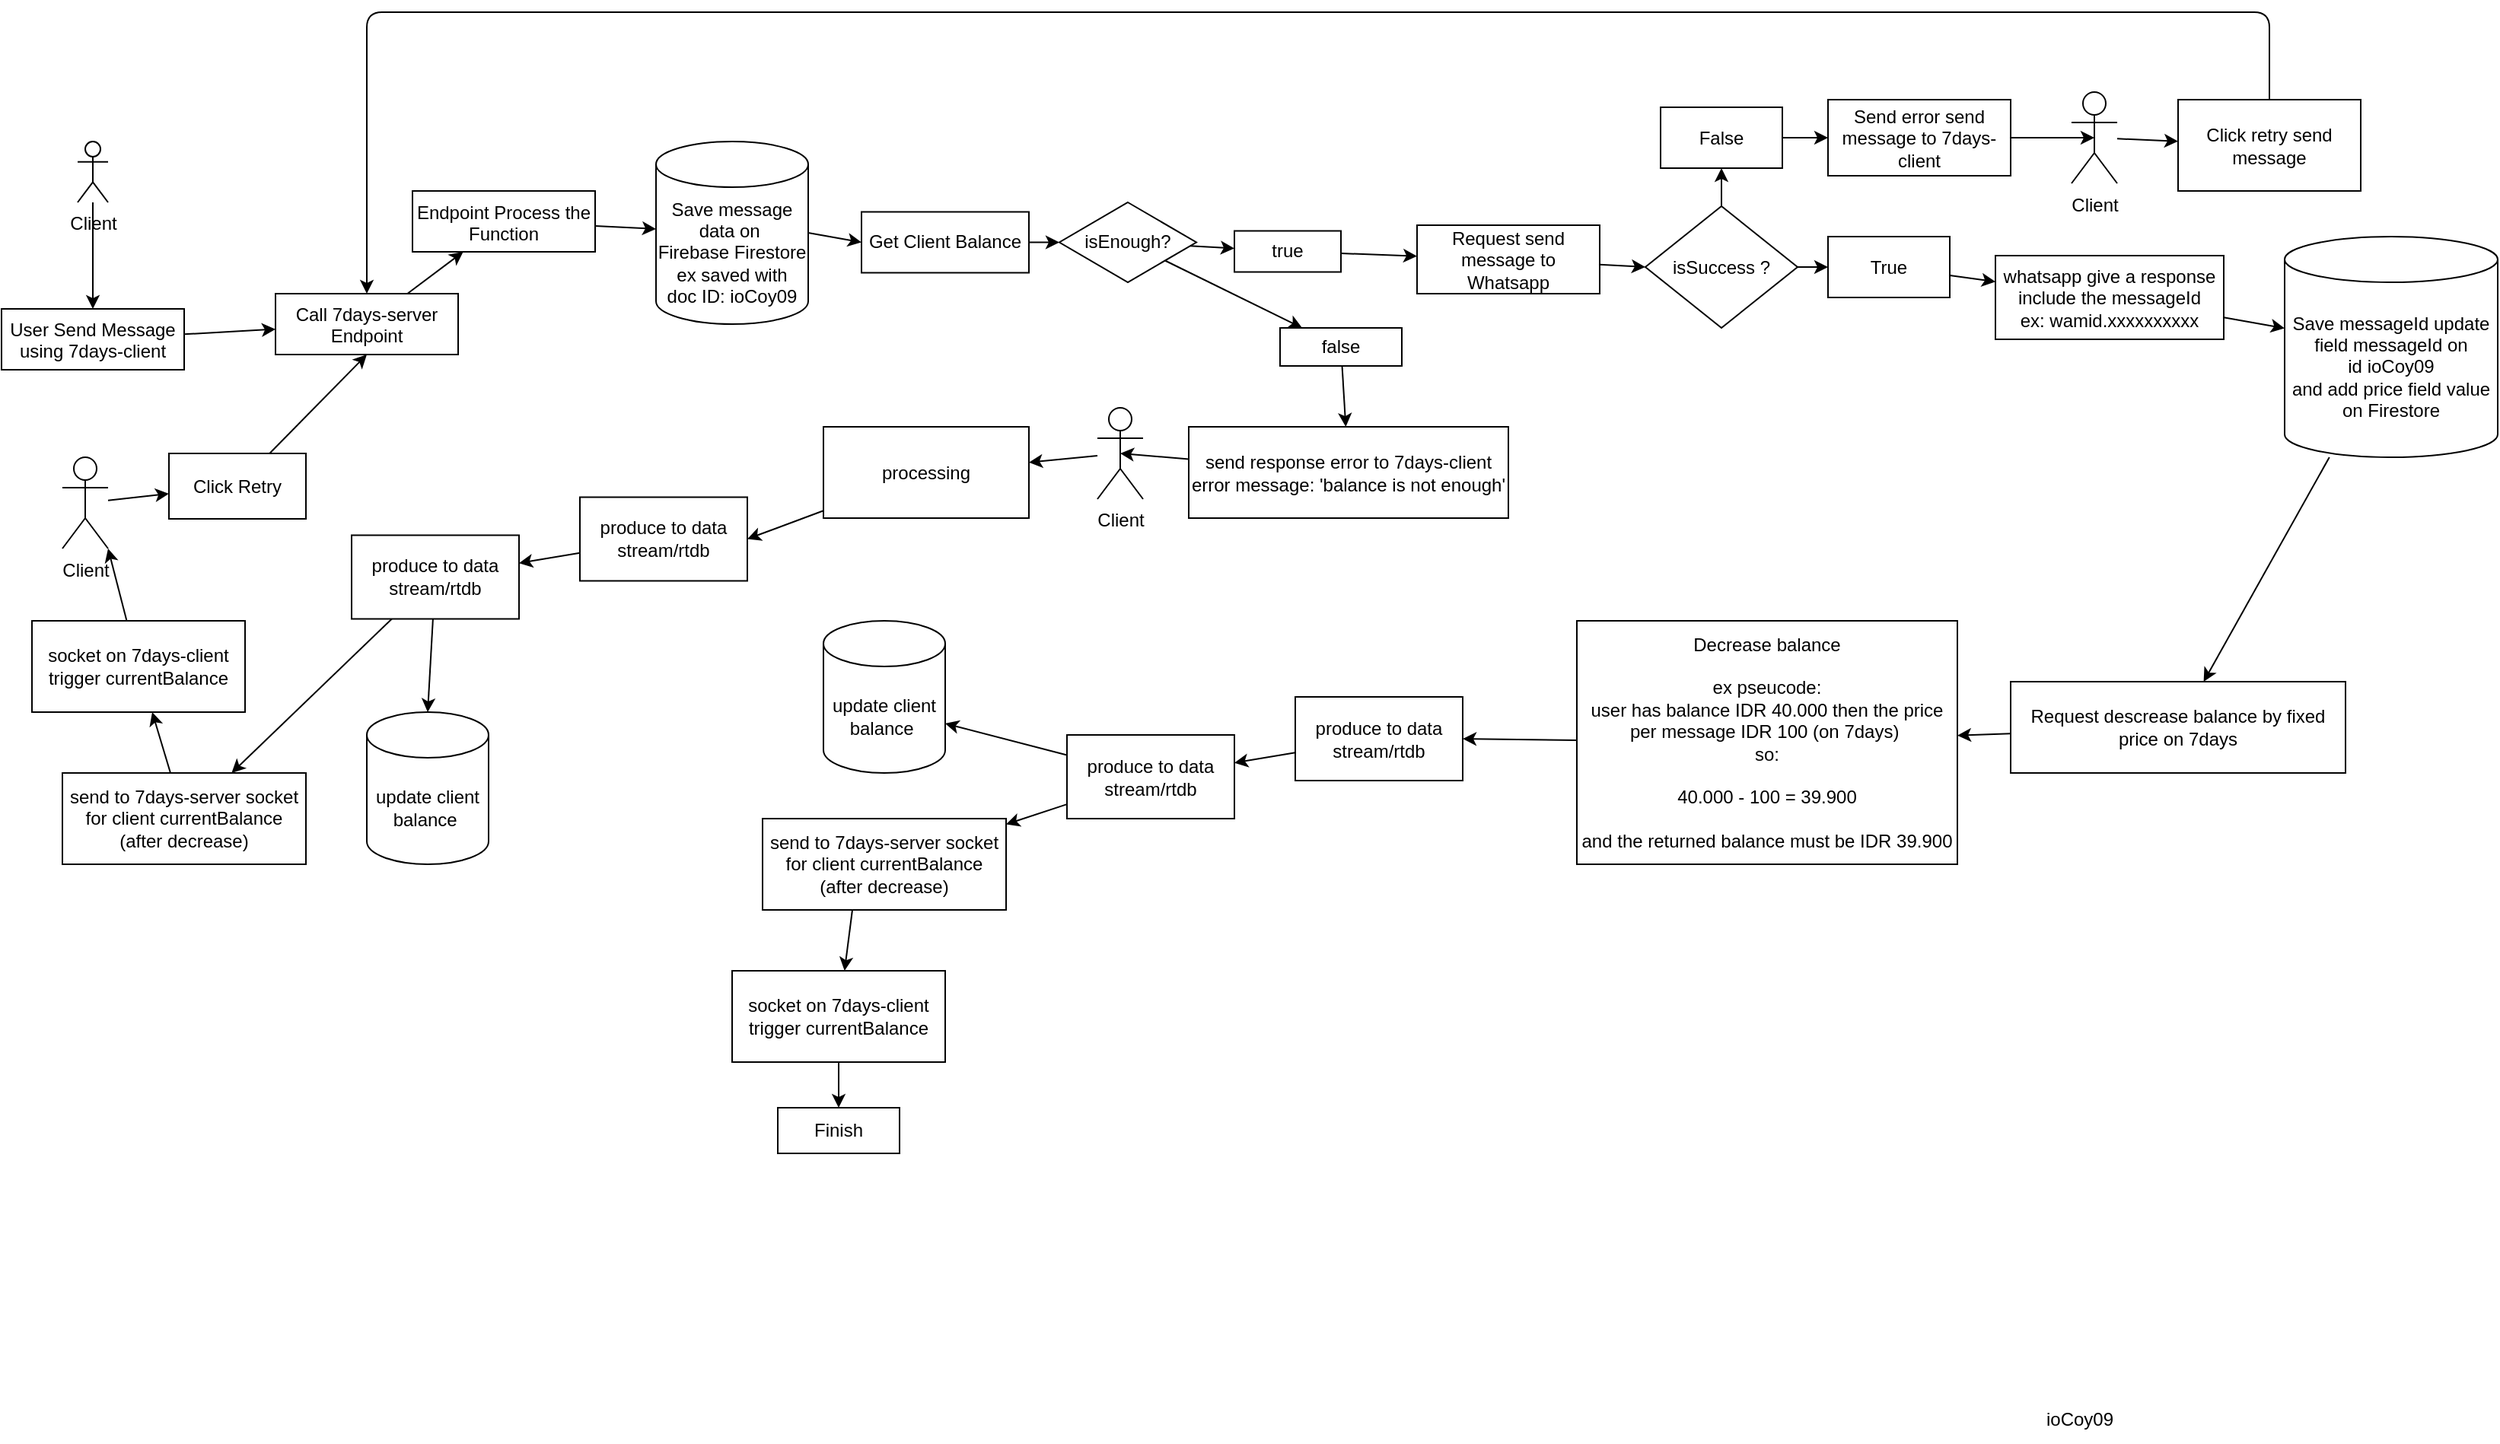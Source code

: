 <mxfile>
    <diagram id="yiUFdmM7ZMQAX9hIOiX3" name="Page-1">
        <mxGraphModel dx="1812" dy="1076" grid="1" gridSize="10" guides="1" tooltips="1" connect="1" arrows="1" fold="1" page="1" pageScale="1" pageWidth="2000" pageHeight="1500" math="0" shadow="0">
            <root>
                <mxCell id="0"/>
                <mxCell id="1" parent="0"/>
                <mxCell id="4" value="" style="edgeStyle=none;html=1;" parent="1" source="2" target="3" edge="1">
                    <mxGeometry relative="1" as="geometry"/>
                </mxCell>
                <mxCell id="2" value="Client" style="shape=umlActor;verticalLabelPosition=bottom;verticalAlign=top;html=1;outlineConnect=0;" parent="1" vertex="1">
                    <mxGeometry x="140" y="165" width="20" height="40" as="geometry"/>
                </mxCell>
                <mxCell id="6" value="" style="edgeStyle=none;html=1;" parent="1" source="3" target="5" edge="1">
                    <mxGeometry relative="1" as="geometry"/>
                </mxCell>
                <mxCell id="3" value="User Send Message using 7days-client" style="whiteSpace=wrap;html=1;verticalAlign=top;align=center;" parent="1" vertex="1">
                    <mxGeometry x="90" y="275" width="120" height="40" as="geometry"/>
                </mxCell>
                <mxCell id="8" value="" style="edgeStyle=none;html=1;" parent="1" source="5" target="7" edge="1">
                    <mxGeometry relative="1" as="geometry"/>
                </mxCell>
                <mxCell id="5" value="Call 7days-server Endpoint" style="whiteSpace=wrap;html=1;verticalAlign=top;align=center;" parent="1" vertex="1">
                    <mxGeometry x="270" y="265" width="120" height="40" as="geometry"/>
                </mxCell>
                <mxCell id="13" value="" style="edgeStyle=none;html=1;" edge="1" parent="1" source="7" target="14">
                    <mxGeometry relative="1" as="geometry">
                        <mxPoint x="505.0" y="222.054" as="targetPoint"/>
                    </mxGeometry>
                </mxCell>
                <mxCell id="7" value="Endpoint Process the Function" style="whiteSpace=wrap;html=1;verticalAlign=top;align=center;" parent="1" vertex="1">
                    <mxGeometry x="360" y="197.5" width="120" height="40" as="geometry"/>
                </mxCell>
                <mxCell id="18" style="edgeStyle=none;html=1;exitX=1;exitY=0.5;exitDx=0;exitDy=0;exitPerimeter=0;entryX=0;entryY=0.5;entryDx=0;entryDy=0;" edge="1" parent="1" source="14" target="99">
                    <mxGeometry relative="1" as="geometry">
                        <mxPoint x="670" y="225" as="targetPoint"/>
                    </mxGeometry>
                </mxCell>
                <mxCell id="14" value="Save message data on&amp;nbsp;&lt;br&gt;Firebase Firestore&lt;br&gt;ex saved with &lt;br&gt;doc ID: ioCoy09" style="shape=cylinder3;whiteSpace=wrap;html=1;boundedLbl=1;backgroundOutline=1;size=15;" vertex="1" parent="1">
                    <mxGeometry x="520" y="165" width="100" height="120" as="geometry"/>
                </mxCell>
                <mxCell id="22" style="edgeStyle=none;html=1;entryX=0;entryY=0.5;entryDx=0;entryDy=0;" edge="1" parent="1" source="19" target="21">
                    <mxGeometry relative="1" as="geometry"/>
                </mxCell>
                <mxCell id="19" value="Request send message to Whatsapp" style="rounded=0;whiteSpace=wrap;html=1;" vertex="1" parent="1">
                    <mxGeometry x="1020" y="220" width="120" height="45" as="geometry"/>
                </mxCell>
                <mxCell id="23" style="edgeStyle=none;html=1;" edge="1" parent="1" source="21" target="25">
                    <mxGeometry relative="1" as="geometry">
                        <mxPoint x="1220" y="162.5" as="targetPoint"/>
                    </mxGeometry>
                </mxCell>
                <mxCell id="38" style="edgeStyle=none;html=1;" edge="1" parent="1" source="21" target="39">
                    <mxGeometry relative="1" as="geometry">
                        <mxPoint x="1300" y="247.5" as="targetPoint"/>
                    </mxGeometry>
                </mxCell>
                <mxCell id="21" value="isSuccess ?" style="rhombus;whiteSpace=wrap;html=1;rounded=0;" vertex="1" parent="1">
                    <mxGeometry x="1170" y="207.5" width="100" height="80" as="geometry"/>
                </mxCell>
                <mxCell id="29" value="" style="edgeStyle=none;html=1;" edge="1" parent="1" source="25" target="28">
                    <mxGeometry relative="1" as="geometry"/>
                </mxCell>
                <mxCell id="25" value="False" style="rounded=0;whiteSpace=wrap;html=1;" vertex="1" parent="1">
                    <mxGeometry x="1180" y="142.5" width="80" height="40" as="geometry"/>
                </mxCell>
                <mxCell id="31" style="edgeStyle=none;html=1;entryX=0.5;entryY=0.5;entryDx=0;entryDy=0;entryPerimeter=0;" edge="1" parent="1" source="28" target="30">
                    <mxGeometry relative="1" as="geometry"/>
                </mxCell>
                <mxCell id="28" value="Send error send message to 7days-client" style="rounded=0;whiteSpace=wrap;html=1;" vertex="1" parent="1">
                    <mxGeometry x="1290" y="137.5" width="120" height="50" as="geometry"/>
                </mxCell>
                <mxCell id="32" style="edgeStyle=none;html=1;" edge="1" parent="1" source="30" target="33">
                    <mxGeometry relative="1" as="geometry">
                        <mxPoint x="1520" y="162.5" as="targetPoint"/>
                    </mxGeometry>
                </mxCell>
                <mxCell id="30" value="Client" style="shape=umlActor;verticalLabelPosition=bottom;verticalAlign=top;html=1;outlineConnect=0;" vertex="1" parent="1">
                    <mxGeometry x="1450" y="132.5" width="30" height="60" as="geometry"/>
                </mxCell>
                <mxCell id="37" style="edgeStyle=none;html=1;entryX=0.5;entryY=0;entryDx=0;entryDy=0;" edge="1" parent="1" source="33" target="5">
                    <mxGeometry relative="1" as="geometry">
                        <mxPoint x="340" y="60" as="targetPoint"/>
                        <Array as="points">
                            <mxPoint x="1580" y="80"/>
                            <mxPoint x="330" y="80"/>
                        </Array>
                    </mxGeometry>
                </mxCell>
                <mxCell id="33" value="Click retry send message" style="rounded=0;whiteSpace=wrap;html=1;" vertex="1" parent="1">
                    <mxGeometry x="1520" y="137.5" width="120" height="60" as="geometry"/>
                </mxCell>
                <mxCell id="41" value="" style="edgeStyle=none;html=1;" edge="1" parent="1" source="39" target="40">
                    <mxGeometry relative="1" as="geometry"/>
                </mxCell>
                <mxCell id="39" value="True" style="rounded=0;whiteSpace=wrap;html=1;" vertex="1" parent="1">
                    <mxGeometry x="1290" y="227.5" width="80" height="40" as="geometry"/>
                </mxCell>
                <mxCell id="42" style="edgeStyle=none;html=1;" edge="1" parent="1" source="40" target="44">
                    <mxGeometry relative="1" as="geometry">
                        <mxPoint x="1580" y="282.5" as="targetPoint"/>
                    </mxGeometry>
                </mxCell>
                <mxCell id="40" value="whatsapp give a response include the messageId&lt;br&gt;ex: wamid.xxxxxxxxxx" style="rounded=0;whiteSpace=wrap;html=1;" vertex="1" parent="1">
                    <mxGeometry x="1400" y="240" width="150" height="55" as="geometry"/>
                </mxCell>
                <mxCell id="43" value="&lt;span style=&quot;&quot;&gt;ioCoy09&lt;/span&gt;" style="text;html=1;align=center;verticalAlign=middle;resizable=0;points=[];autosize=1;strokeColor=none;fillColor=none;" vertex="1" parent="1">
                    <mxGeometry x="1420" y="990" width="70" height="30" as="geometry"/>
                </mxCell>
                <mxCell id="45" style="edgeStyle=none;html=1;" edge="1" parent="1" source="44" target="46">
                    <mxGeometry relative="1" as="geometry">
                        <mxPoint x="1350" y="390" as="targetPoint"/>
                        <mxPoint x="1369.7" y="350.65" as="sourcePoint"/>
                    </mxGeometry>
                </mxCell>
                <mxCell id="44" value="Save messageId update field messageId on id&amp;nbsp;&lt;span style=&quot;&quot;&gt;ioCoy09&lt;br&gt;and add price field value&lt;br&gt;on Firestore&lt;br&gt;&lt;/span&gt;" style="shape=cylinder3;whiteSpace=wrap;html=1;boundedLbl=1;backgroundOutline=1;size=15;" vertex="1" parent="1">
                    <mxGeometry x="1590" y="227.5" width="140" height="145" as="geometry"/>
                </mxCell>
                <mxCell id="46" value="Request descrease balance by fixed price on 7days" style="rounded=0;whiteSpace=wrap;html=1;" vertex="1" parent="1">
                    <mxGeometry x="1410" y="520" width="220" height="60" as="geometry"/>
                </mxCell>
                <mxCell id="55" value="" style="edgeStyle=none;html=1;" edge="1" parent="1" source="46" target="54">
                    <mxGeometry relative="1" as="geometry">
                        <mxPoint x="1270" y="545" as="sourcePoint"/>
                    </mxGeometry>
                </mxCell>
                <mxCell id="58" style="edgeStyle=none;html=1;entryX=1;entryY=0.5;entryDx=0;entryDy=0;" edge="1" parent="1" source="54" target="61">
                    <mxGeometry relative="1" as="geometry">
                        <mxPoint x="940.0" y="539.651" as="targetPoint"/>
                    </mxGeometry>
                </mxCell>
                <mxCell id="54" value="Decrease balance&lt;br&gt;&lt;br&gt;ex pseucode:&lt;br&gt;user has balance IDR 40.000 then the price per message IDR 100 (on 7days)&amp;nbsp;&lt;br&gt;so:&lt;br&gt;&lt;br&gt;40.000 - 100 = 39.900&lt;br&gt;&lt;br&gt;and the returned balance must be IDR 39.900" style="rounded=0;whiteSpace=wrap;html=1;" vertex="1" parent="1">
                    <mxGeometry x="1125" y="480" width="250" height="160" as="geometry"/>
                </mxCell>
                <mxCell id="64" value="" style="edgeStyle=none;html=1;" edge="1" parent="1" source="61" target="63">
                    <mxGeometry relative="1" as="geometry"/>
                </mxCell>
                <mxCell id="61" value="produce to data stream/rtdb" style="whiteSpace=wrap;html=1;" vertex="1" parent="1">
                    <mxGeometry x="940" y="530" width="110" height="55" as="geometry"/>
                </mxCell>
                <mxCell id="66" style="edgeStyle=none;html=1;entryX=1;entryY=0;entryDx=0;entryDy=67.5;entryPerimeter=0;" edge="1" parent="1" source="63" target="65">
                    <mxGeometry relative="1" as="geometry"/>
                </mxCell>
                <mxCell id="70" style="edgeStyle=none;html=1;" edge="1" parent="1" source="63" target="71">
                    <mxGeometry relative="1" as="geometry">
                        <mxPoint x="730" y="650" as="targetPoint"/>
                    </mxGeometry>
                </mxCell>
                <mxCell id="63" value="produce to data stream/rtdb" style="whiteSpace=wrap;html=1;" vertex="1" parent="1">
                    <mxGeometry x="790" y="555" width="110" height="55" as="geometry"/>
                </mxCell>
                <mxCell id="65" value="&lt;span style=&quot;&quot;&gt;update client balance&amp;nbsp;&lt;br&gt;&lt;/span&gt;" style="shape=cylinder3;whiteSpace=wrap;html=1;boundedLbl=1;backgroundOutline=1;size=15;" vertex="1" parent="1">
                    <mxGeometry x="630" y="480" width="80" height="100" as="geometry"/>
                </mxCell>
                <mxCell id="73" style="edgeStyle=none;html=1;" edge="1" parent="1" target="74">
                    <mxGeometry relative="1" as="geometry">
                        <mxPoint x="620" y="710" as="targetPoint"/>
                        <mxPoint x="649" y="670" as="sourcePoint"/>
                    </mxGeometry>
                </mxCell>
                <mxCell id="71" value="send to 7days-server socket for client currentBalance (after decrease)" style="rounded=0;whiteSpace=wrap;html=1;" vertex="1" parent="1">
                    <mxGeometry x="590" y="610" width="160" height="60" as="geometry"/>
                </mxCell>
                <mxCell id="84" style="edgeStyle=none;html=1;" edge="1" parent="1" source="74" target="83">
                    <mxGeometry relative="1" as="geometry"/>
                </mxCell>
                <mxCell id="74" value="socket on 7days-client trigger currentBalance" style="rounded=0;whiteSpace=wrap;html=1;" vertex="1" parent="1">
                    <mxGeometry x="570" y="710" width="140" height="60" as="geometry"/>
                </mxCell>
                <mxCell id="83" value="Finish" style="whiteSpace=wrap;html=1;rounded=0;" vertex="1" parent="1">
                    <mxGeometry x="600" y="800" width="80" height="30" as="geometry"/>
                </mxCell>
                <mxCell id="98" value="" style="edgeStyle=none;html=1;" edge="1" parent="1" source="99" target="102">
                    <mxGeometry relative="1" as="geometry"/>
                </mxCell>
                <mxCell id="99" value="Get Client Balance" style="rounded=0;whiteSpace=wrap;html=1;" vertex="1" parent="1">
                    <mxGeometry x="655" y="211.25" width="110" height="40" as="geometry"/>
                </mxCell>
                <mxCell id="100" style="edgeStyle=none;html=1;" edge="1" parent="1" source="102" target="104">
                    <mxGeometry relative="1" as="geometry"/>
                </mxCell>
                <mxCell id="101" value="" style="edgeStyle=none;html=1;" edge="1" parent="1" source="102" target="106">
                    <mxGeometry relative="1" as="geometry"/>
                </mxCell>
                <mxCell id="102" value="isEnough?" style="rhombus;whiteSpace=wrap;html=1;rounded=0;" vertex="1" parent="1">
                    <mxGeometry x="785" y="205" width="90" height="52.5" as="geometry"/>
                </mxCell>
                <mxCell id="103" style="edgeStyle=none;html=1;" edge="1" parent="1" source="104" target="19">
                    <mxGeometry relative="1" as="geometry">
                        <mxPoint x="1020" y="244.491" as="targetPoint"/>
                    </mxGeometry>
                </mxCell>
                <mxCell id="104" value="true" style="whiteSpace=wrap;html=1;rounded=0;" vertex="1" parent="1">
                    <mxGeometry x="900" y="223.75" width="70" height="27" as="geometry"/>
                </mxCell>
                <mxCell id="105" style="edgeStyle=none;html=1;" edge="1" parent="1" source="106" target="107">
                    <mxGeometry relative="1" as="geometry"/>
                </mxCell>
                <mxCell id="106" value="false" style="whiteSpace=wrap;html=1;rounded=0;" vertex="1" parent="1">
                    <mxGeometry x="930" y="287.5" width="80" height="25" as="geometry"/>
                </mxCell>
                <mxCell id="109" value="" style="edgeStyle=none;html=1;entryX=0.5;entryY=0.5;entryDx=0;entryDy=0;entryPerimeter=0;" edge="1" parent="1" source="107" target="110">
                    <mxGeometry relative="1" as="geometry">
                        <mxPoint x="840" y="382.5" as="targetPoint"/>
                    </mxGeometry>
                </mxCell>
                <mxCell id="107" value="send response error to 7days-client&lt;br&gt;error message: 'balance is not enough'" style="whiteSpace=wrap;html=1;rounded=0;" vertex="1" parent="1">
                    <mxGeometry x="870" y="352.5" width="210" height="60" as="geometry"/>
                </mxCell>
                <mxCell id="113" value="" style="edgeStyle=none;html=1;" edge="1" parent="1" source="110" target="114">
                    <mxGeometry relative="1" as="geometry">
                        <mxPoint x="770" y="375.978" as="targetPoint"/>
                    </mxGeometry>
                </mxCell>
                <mxCell id="110" value="Client" style="shape=umlActor;verticalLabelPosition=bottom;verticalAlign=top;html=1;outlineConnect=0;" vertex="1" parent="1">
                    <mxGeometry x="810" y="340" width="30" height="60" as="geometry"/>
                </mxCell>
                <mxCell id="124" style="edgeStyle=none;html=1;entryX=1;entryY=0.5;entryDx=0;entryDy=0;" edge="1" parent="1" source="114" target="116">
                    <mxGeometry relative="1" as="geometry"/>
                </mxCell>
                <mxCell id="114" value="processing" style="whiteSpace=wrap;html=1;rounded=0;" vertex="1" parent="1">
                    <mxGeometry x="630" y="352.5" width="135" height="60" as="geometry"/>
                </mxCell>
                <mxCell id="115" value="" style="edgeStyle=none;html=1;" edge="1" parent="1" source="116" target="119">
                    <mxGeometry relative="1" as="geometry"/>
                </mxCell>
                <mxCell id="116" value="produce to data stream/rtdb" style="whiteSpace=wrap;html=1;" vertex="1" parent="1">
                    <mxGeometry x="470" y="398.75" width="110" height="55" as="geometry"/>
                </mxCell>
                <mxCell id="117" style="edgeStyle=none;html=1;entryX=0.5;entryY=0;entryDx=0;entryDy=0;entryPerimeter=0;" edge="1" parent="1" source="119" target="120">
                    <mxGeometry relative="1" as="geometry"/>
                </mxCell>
                <mxCell id="118" style="edgeStyle=none;html=1;" edge="1" parent="1" source="119" target="122">
                    <mxGeometry relative="1" as="geometry">
                        <mxPoint x="260" y="518.75" as="targetPoint"/>
                    </mxGeometry>
                </mxCell>
                <mxCell id="119" value="produce to data stream/rtdb" style="whiteSpace=wrap;html=1;" vertex="1" parent="1">
                    <mxGeometry x="320" y="423.75" width="110" height="55" as="geometry"/>
                </mxCell>
                <mxCell id="120" value="&lt;span style=&quot;&quot;&gt;update client balance&amp;nbsp;&lt;br&gt;&lt;/span&gt;" style="shape=cylinder3;whiteSpace=wrap;html=1;boundedLbl=1;backgroundOutline=1;size=15;" vertex="1" parent="1">
                    <mxGeometry x="330" y="540" width="80" height="100" as="geometry"/>
                </mxCell>
                <mxCell id="121" style="edgeStyle=none;html=1;" edge="1" parent="1" target="123" source="122">
                    <mxGeometry relative="1" as="geometry">
                        <mxPoint x="150" y="578.75" as="targetPoint"/>
                        <mxPoint x="179" y="538.75" as="sourcePoint"/>
                    </mxGeometry>
                </mxCell>
                <mxCell id="122" value="send to 7days-server socket for client currentBalance (after decrease)" style="rounded=0;whiteSpace=wrap;html=1;" vertex="1" parent="1">
                    <mxGeometry x="130" y="580" width="160" height="60" as="geometry"/>
                </mxCell>
                <mxCell id="126" style="edgeStyle=none;html=1;entryX=1;entryY=1;entryDx=0;entryDy=0;entryPerimeter=0;" edge="1" parent="1" source="123" target="127">
                    <mxGeometry relative="1" as="geometry">
                        <mxPoint x="180" y="450" as="targetPoint"/>
                    </mxGeometry>
                </mxCell>
                <mxCell id="123" value="socket on 7days-client trigger currentBalance" style="rounded=0;whiteSpace=wrap;html=1;" vertex="1" parent="1">
                    <mxGeometry x="110" y="480" width="140" height="60" as="geometry"/>
                </mxCell>
                <mxCell id="128" style="edgeStyle=none;html=1;" edge="1" parent="1" source="127" target="129">
                    <mxGeometry relative="1" as="geometry">
                        <mxPoint x="200" y="390" as="targetPoint"/>
                    </mxGeometry>
                </mxCell>
                <mxCell id="127" value="Client" style="shape=umlActor;verticalLabelPosition=bottom;verticalAlign=top;html=1;outlineConnect=0;" vertex="1" parent="1">
                    <mxGeometry x="130" y="372.5" width="30" height="60" as="geometry"/>
                </mxCell>
                <mxCell id="130" style="edgeStyle=none;html=1;entryX=0.5;entryY=1;entryDx=0;entryDy=0;" edge="1" parent="1" source="129" target="5">
                    <mxGeometry relative="1" as="geometry"/>
                </mxCell>
                <mxCell id="129" value="Click Retry" style="rounded=0;whiteSpace=wrap;html=1;" vertex="1" parent="1">
                    <mxGeometry x="200" y="370" width="90" height="43" as="geometry"/>
                </mxCell>
            </root>
        </mxGraphModel>
    </diagram>
</mxfile>